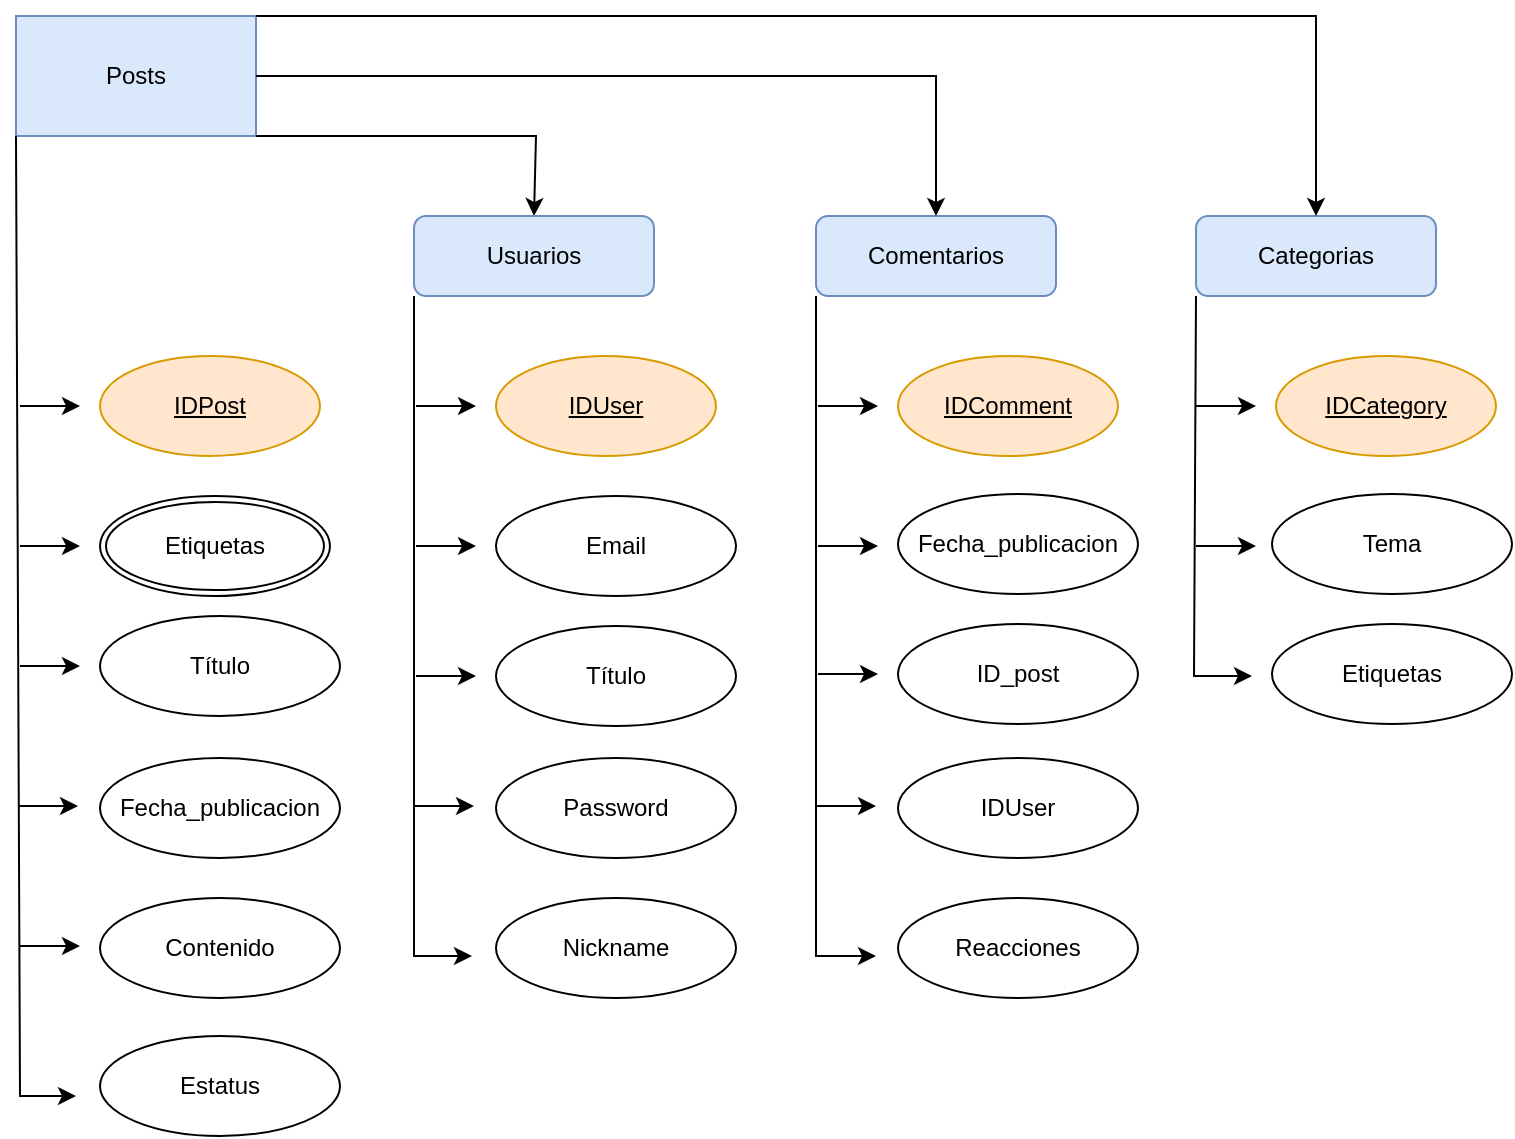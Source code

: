 <mxfile version="21.2.2" type="github">
  <diagram name="Página-1" id="w5dr_oOEfWQzEAAubKLo">
    <mxGraphModel dx="876" dy="540" grid="1" gridSize="10" guides="1" tooltips="1" connect="1" arrows="1" fold="1" page="1" pageScale="1" pageWidth="827" pageHeight="1169" math="0" shadow="0">
      <root>
        <mxCell id="0" />
        <mxCell id="1" parent="0" />
        <mxCell id="w2Q8BedqmLFe0J1moZWB-1" value="&lt;font color=&quot;#000000&quot;&gt;Posts&lt;/font&gt;" style="rounded=0;whiteSpace=wrap;html=1;fillColor=#dae8fc;strokeColor=#6c8ebf;" vertex="1" parent="1">
          <mxGeometry x="40" y="80" width="120" height="60" as="geometry" />
        </mxCell>
        <mxCell id="w2Q8BedqmLFe0J1moZWB-2" value="&lt;font color=&quot;#000000&quot;&gt;&lt;u&gt;IDPost&lt;/u&gt;&lt;/font&gt;" style="ellipse;whiteSpace=wrap;html=1;fillColor=#ffe6cc;strokeColor=#d79b00;" vertex="1" parent="1">
          <mxGeometry x="82" y="250" width="110" height="50" as="geometry" />
        </mxCell>
        <mxCell id="w2Q8BedqmLFe0J1moZWB-3" value="" style="endArrow=classic;html=1;rounded=0;exitX=0;exitY=1;exitDx=0;exitDy=0;" edge="1" parent="1" source="w2Q8BedqmLFe0J1moZWB-1">
          <mxGeometry width="50" height="50" relative="1" as="geometry">
            <mxPoint x="2" y="490" as="sourcePoint" />
            <mxPoint x="70" y="620" as="targetPoint" />
            <Array as="points">
              <mxPoint x="42" y="620" />
            </Array>
          </mxGeometry>
        </mxCell>
        <mxCell id="w2Q8BedqmLFe0J1moZWB-9" value="Etiquetas" style="ellipse;shape=doubleEllipse;margin=3;whiteSpace=wrap;html=1;align=center;" vertex="1" parent="1">
          <mxGeometry x="82" y="320" width="115" height="50" as="geometry" />
        </mxCell>
        <mxCell id="w2Q8BedqmLFe0J1moZWB-10" value="" style="endArrow=classic;html=1;rounded=0;" edge="1" parent="1">
          <mxGeometry width="50" height="50" relative="1" as="geometry">
            <mxPoint x="42" y="275" as="sourcePoint" />
            <mxPoint x="72" y="275" as="targetPoint" />
          </mxGeometry>
        </mxCell>
        <mxCell id="w2Q8BedqmLFe0J1moZWB-11" value="" style="endArrow=classic;html=1;rounded=0;" edge="1" parent="1">
          <mxGeometry width="50" height="50" relative="1" as="geometry">
            <mxPoint x="42" y="345" as="sourcePoint" />
            <mxPoint x="72" y="345" as="targetPoint" />
          </mxGeometry>
        </mxCell>
        <mxCell id="w2Q8BedqmLFe0J1moZWB-12" value="" style="endArrow=classic;html=1;rounded=0;" edge="1" parent="1">
          <mxGeometry width="50" height="50" relative="1" as="geometry">
            <mxPoint x="42" y="405" as="sourcePoint" />
            <mxPoint x="72" y="405" as="targetPoint" />
          </mxGeometry>
        </mxCell>
        <mxCell id="w2Q8BedqmLFe0J1moZWB-14" value="Título" style="ellipse;whiteSpace=wrap;html=1;" vertex="1" parent="1">
          <mxGeometry x="82" y="380" width="120" height="50" as="geometry" />
        </mxCell>
        <mxCell id="w2Q8BedqmLFe0J1moZWB-15" value="Fecha_publicacion" style="ellipse;whiteSpace=wrap;html=1;" vertex="1" parent="1">
          <mxGeometry x="82" y="451" width="120" height="50" as="geometry" />
        </mxCell>
        <mxCell id="w2Q8BedqmLFe0J1moZWB-16" value="Contenido" style="ellipse;whiteSpace=wrap;html=1;" vertex="1" parent="1">
          <mxGeometry x="82" y="521" width="120" height="50" as="geometry" />
        </mxCell>
        <mxCell id="w2Q8BedqmLFe0J1moZWB-17" value="Estatus" style="ellipse;whiteSpace=wrap;html=1;" vertex="1" parent="1">
          <mxGeometry x="82" y="590" width="120" height="50" as="geometry" />
        </mxCell>
        <mxCell id="w2Q8BedqmLFe0J1moZWB-28" value="" style="endArrow=classic;html=1;rounded=0;" edge="1" parent="1">
          <mxGeometry width="50" height="50" relative="1" as="geometry">
            <mxPoint x="41" y="475" as="sourcePoint" />
            <mxPoint x="71" y="475" as="targetPoint" />
          </mxGeometry>
        </mxCell>
        <mxCell id="w2Q8BedqmLFe0J1moZWB-29" value="" style="endArrow=classic;html=1;rounded=0;" edge="1" parent="1">
          <mxGeometry width="50" height="50" relative="1" as="geometry">
            <mxPoint x="42" y="545" as="sourcePoint" />
            <mxPoint x="72" y="545" as="targetPoint" />
          </mxGeometry>
        </mxCell>
        <mxCell id="w2Q8BedqmLFe0J1moZWB-31" value="&lt;font color=&quot;#000000&quot;&gt;&lt;u&gt;IDUser&lt;/u&gt;&lt;/font&gt;" style="ellipse;whiteSpace=wrap;html=1;fillColor=#ffe6cc;strokeColor=#d79b00;" vertex="1" parent="1">
          <mxGeometry x="280" y="250" width="110" height="50" as="geometry" />
        </mxCell>
        <mxCell id="w2Q8BedqmLFe0J1moZWB-32" value="" style="endArrow=classic;html=1;rounded=0;exitX=0;exitY=1;exitDx=0;exitDy=0;" edge="1" parent="1" source="w2Q8BedqmLFe0J1moZWB-77">
          <mxGeometry width="50" height="50" relative="1" as="geometry">
            <mxPoint x="239" y="220" as="sourcePoint" />
            <mxPoint x="268" y="550" as="targetPoint" />
            <Array as="points">
              <mxPoint x="239" y="550" />
            </Array>
          </mxGeometry>
        </mxCell>
        <mxCell id="w2Q8BedqmLFe0J1moZWB-34" value="" style="endArrow=classic;html=1;rounded=0;" edge="1" parent="1">
          <mxGeometry width="50" height="50" relative="1" as="geometry">
            <mxPoint x="240" y="275" as="sourcePoint" />
            <mxPoint x="270" y="275" as="targetPoint" />
          </mxGeometry>
        </mxCell>
        <mxCell id="w2Q8BedqmLFe0J1moZWB-35" value="" style="endArrow=classic;html=1;rounded=0;" edge="1" parent="1">
          <mxGeometry width="50" height="50" relative="1" as="geometry">
            <mxPoint x="240" y="345" as="sourcePoint" />
            <mxPoint x="270" y="345" as="targetPoint" />
          </mxGeometry>
        </mxCell>
        <mxCell id="w2Q8BedqmLFe0J1moZWB-36" value="" style="endArrow=classic;html=1;rounded=0;" edge="1" parent="1">
          <mxGeometry width="50" height="50" relative="1" as="geometry">
            <mxPoint x="240" y="410" as="sourcePoint" />
            <mxPoint x="270" y="410" as="targetPoint" />
          </mxGeometry>
        </mxCell>
        <mxCell id="w2Q8BedqmLFe0J1moZWB-37" value="Título" style="ellipse;whiteSpace=wrap;html=1;" vertex="1" parent="1">
          <mxGeometry x="280" y="385" width="120" height="50" as="geometry" />
        </mxCell>
        <mxCell id="w2Q8BedqmLFe0J1moZWB-38" value="Password" style="ellipse;whiteSpace=wrap;html=1;" vertex="1" parent="1">
          <mxGeometry x="280" y="451" width="120" height="50" as="geometry" />
        </mxCell>
        <mxCell id="w2Q8BedqmLFe0J1moZWB-39" value="&lt;div&gt;Nickname&lt;/div&gt;" style="ellipse;whiteSpace=wrap;html=1;" vertex="1" parent="1">
          <mxGeometry x="280" y="521" width="120" height="50" as="geometry" />
        </mxCell>
        <mxCell id="w2Q8BedqmLFe0J1moZWB-42" value="" style="endArrow=classic;html=1;rounded=0;" edge="1" parent="1">
          <mxGeometry width="50" height="50" relative="1" as="geometry">
            <mxPoint x="239" y="475" as="sourcePoint" />
            <mxPoint x="269" y="475" as="targetPoint" />
          </mxGeometry>
        </mxCell>
        <mxCell id="w2Q8BedqmLFe0J1moZWB-45" value="&lt;font color=&quot;#000000&quot;&gt;&lt;u&gt;IDComment&lt;/u&gt;&lt;/font&gt;" style="ellipse;whiteSpace=wrap;html=1;fillColor=#ffe6cc;strokeColor=#d79b00;" vertex="1" parent="1">
          <mxGeometry x="481" y="250" width="110" height="50" as="geometry" />
        </mxCell>
        <mxCell id="w2Q8BedqmLFe0J1moZWB-46" value="" style="endArrow=classic;html=1;rounded=0;exitX=0;exitY=1;exitDx=0;exitDy=0;" edge="1" parent="1" source="w2Q8BedqmLFe0J1moZWB-78">
          <mxGeometry width="50" height="50" relative="1" as="geometry">
            <mxPoint x="440" y="220" as="sourcePoint" />
            <mxPoint x="470" y="550" as="targetPoint" />
            <Array as="points">
              <mxPoint x="440" y="550" />
            </Array>
          </mxGeometry>
        </mxCell>
        <mxCell id="w2Q8BedqmLFe0J1moZWB-48" value="" style="endArrow=classic;html=1;rounded=0;" edge="1" parent="1">
          <mxGeometry width="50" height="50" relative="1" as="geometry">
            <mxPoint x="441" y="275" as="sourcePoint" />
            <mxPoint x="471" y="275" as="targetPoint" />
          </mxGeometry>
        </mxCell>
        <mxCell id="w2Q8BedqmLFe0J1moZWB-49" value="" style="endArrow=classic;html=1;rounded=0;" edge="1" parent="1">
          <mxGeometry width="50" height="50" relative="1" as="geometry">
            <mxPoint x="441" y="345" as="sourcePoint" />
            <mxPoint x="471" y="345" as="targetPoint" />
          </mxGeometry>
        </mxCell>
        <mxCell id="w2Q8BedqmLFe0J1moZWB-50" value="" style="endArrow=classic;html=1;rounded=0;" edge="1" parent="1">
          <mxGeometry width="50" height="50" relative="1" as="geometry">
            <mxPoint x="441" y="409" as="sourcePoint" />
            <mxPoint x="471" y="409" as="targetPoint" />
          </mxGeometry>
        </mxCell>
        <mxCell id="w2Q8BedqmLFe0J1moZWB-51" value="&lt;div&gt;ID_post&lt;/div&gt;" style="ellipse;whiteSpace=wrap;html=1;" vertex="1" parent="1">
          <mxGeometry x="481" y="384" width="120" height="50" as="geometry" />
        </mxCell>
        <mxCell id="w2Q8BedqmLFe0J1moZWB-52" value="IDUser" style="ellipse;whiteSpace=wrap;html=1;" vertex="1" parent="1">
          <mxGeometry x="481" y="451" width="120" height="50" as="geometry" />
        </mxCell>
        <mxCell id="w2Q8BedqmLFe0J1moZWB-53" value="Reacciones" style="ellipse;whiteSpace=wrap;html=1;" vertex="1" parent="1">
          <mxGeometry x="481" y="521" width="120" height="50" as="geometry" />
        </mxCell>
        <mxCell id="w2Q8BedqmLFe0J1moZWB-56" value="" style="endArrow=classic;html=1;rounded=0;" edge="1" parent="1">
          <mxGeometry width="50" height="50" relative="1" as="geometry">
            <mxPoint x="440" y="475" as="sourcePoint" />
            <mxPoint x="470" y="475" as="targetPoint" />
          </mxGeometry>
        </mxCell>
        <mxCell id="w2Q8BedqmLFe0J1moZWB-59" value="&lt;font color=&quot;#000000&quot;&gt;&lt;u&gt;IDCategory&lt;/u&gt;&lt;/font&gt;" style="ellipse;whiteSpace=wrap;html=1;fillColor=#ffe6cc;strokeColor=#d79b00;" vertex="1" parent="1">
          <mxGeometry x="670" y="250" width="110" height="50" as="geometry" />
        </mxCell>
        <mxCell id="w2Q8BedqmLFe0J1moZWB-60" value="" style="endArrow=classic;html=1;rounded=0;exitX=0;exitY=1;exitDx=0;exitDy=0;" edge="1" parent="1" source="w2Q8BedqmLFe0J1moZWB-79">
          <mxGeometry width="50" height="50" relative="1" as="geometry">
            <mxPoint x="629" y="220" as="sourcePoint" />
            <mxPoint x="658" y="410" as="targetPoint" />
            <Array as="points">
              <mxPoint x="629" y="410" />
            </Array>
          </mxGeometry>
        </mxCell>
        <mxCell id="w2Q8BedqmLFe0J1moZWB-62" value="" style="endArrow=classic;html=1;rounded=0;" edge="1" parent="1">
          <mxGeometry width="50" height="50" relative="1" as="geometry">
            <mxPoint x="630" y="275" as="sourcePoint" />
            <mxPoint x="660" y="275" as="targetPoint" />
          </mxGeometry>
        </mxCell>
        <mxCell id="w2Q8BedqmLFe0J1moZWB-63" value="" style="endArrow=classic;html=1;rounded=0;" edge="1" parent="1">
          <mxGeometry width="50" height="50" relative="1" as="geometry">
            <mxPoint x="630" y="345" as="sourcePoint" />
            <mxPoint x="660" y="345" as="targetPoint" />
          </mxGeometry>
        </mxCell>
        <mxCell id="w2Q8BedqmLFe0J1moZWB-67" value="Tema" style="ellipse;whiteSpace=wrap;html=1;" vertex="1" parent="1">
          <mxGeometry x="668" y="319" width="120" height="50" as="geometry" />
        </mxCell>
        <mxCell id="w2Q8BedqmLFe0J1moZWB-68" value="Etiquetas" style="ellipse;whiteSpace=wrap;html=1;" vertex="1" parent="1">
          <mxGeometry x="668" y="384" width="120" height="50" as="geometry" />
        </mxCell>
        <mxCell id="w2Q8BedqmLFe0J1moZWB-74" value="Email" style="ellipse;whiteSpace=wrap;html=1;" vertex="1" parent="1">
          <mxGeometry x="280" y="320" width="120" height="50" as="geometry" />
        </mxCell>
        <mxCell id="w2Q8BedqmLFe0J1moZWB-75" value="Fecha_publicacion" style="ellipse;whiteSpace=wrap;html=1;" vertex="1" parent="1">
          <mxGeometry x="481" y="319" width="120" height="50" as="geometry" />
        </mxCell>
        <mxCell id="w2Q8BedqmLFe0J1moZWB-76" value="" style="endArrow=classic;html=1;rounded=0;exitX=1;exitY=1;exitDx=0;exitDy=0;entryX=0.5;entryY=0;entryDx=0;entryDy=0;" edge="1" parent="1" source="w2Q8BedqmLFe0J1moZWB-1" target="w2Q8BedqmLFe0J1moZWB-77">
          <mxGeometry width="50" height="50" relative="1" as="geometry">
            <mxPoint x="390" y="390" as="sourcePoint" />
            <mxPoint x="300" y="170" as="targetPoint" />
            <Array as="points">
              <mxPoint x="300" y="140" />
            </Array>
          </mxGeometry>
        </mxCell>
        <mxCell id="w2Q8BedqmLFe0J1moZWB-77" value="&lt;font color=&quot;#000000&quot;&gt;Usuarios&lt;/font&gt;" style="rounded=1;whiteSpace=wrap;html=1;fillColor=#dae8fc;strokeColor=#6c8ebf;" vertex="1" parent="1">
          <mxGeometry x="239" y="180" width="120" height="40" as="geometry" />
        </mxCell>
        <mxCell id="w2Q8BedqmLFe0J1moZWB-78" value="&lt;font color=&quot;#000000&quot;&gt;Comentarios&lt;/font&gt;" style="rounded=1;whiteSpace=wrap;html=1;fillColor=#dae8fc;strokeColor=#6c8ebf;" vertex="1" parent="1">
          <mxGeometry x="440" y="180" width="120" height="40" as="geometry" />
        </mxCell>
        <mxCell id="w2Q8BedqmLFe0J1moZWB-79" value="&lt;font color=&quot;#000000&quot;&gt;Categorias&lt;/font&gt;" style="rounded=1;whiteSpace=wrap;html=1;fillColor=#dae8fc;strokeColor=#6c8ebf;" vertex="1" parent="1">
          <mxGeometry x="630" y="180" width="120" height="40" as="geometry" />
        </mxCell>
        <mxCell id="w2Q8BedqmLFe0J1moZWB-80" value="" style="endArrow=classic;html=1;rounded=0;exitX=1;exitY=0.5;exitDx=0;exitDy=0;entryX=0.5;entryY=0;entryDx=0;entryDy=0;" edge="1" parent="1" source="w2Q8BedqmLFe0J1moZWB-1" target="w2Q8BedqmLFe0J1moZWB-78">
          <mxGeometry width="50" height="50" relative="1" as="geometry">
            <mxPoint x="160" y="110" as="sourcePoint" />
            <mxPoint x="300" y="140" as="targetPoint" />
            <Array as="points">
              <mxPoint x="500" y="110" />
            </Array>
          </mxGeometry>
        </mxCell>
        <mxCell id="w2Q8BedqmLFe0J1moZWB-81" value="" style="endArrow=classic;html=1;rounded=0;exitX=1;exitY=1;exitDx=0;exitDy=0;entryX=0.5;entryY=0;entryDx=0;entryDy=0;" edge="1" parent="1" target="w2Q8BedqmLFe0J1moZWB-79">
          <mxGeometry width="50" height="50" relative="1" as="geometry">
            <mxPoint x="160" y="80" as="sourcePoint" />
            <mxPoint x="300" y="110" as="targetPoint" />
            <Array as="points">
              <mxPoint x="690" y="80" />
            </Array>
          </mxGeometry>
        </mxCell>
      </root>
    </mxGraphModel>
  </diagram>
</mxfile>
